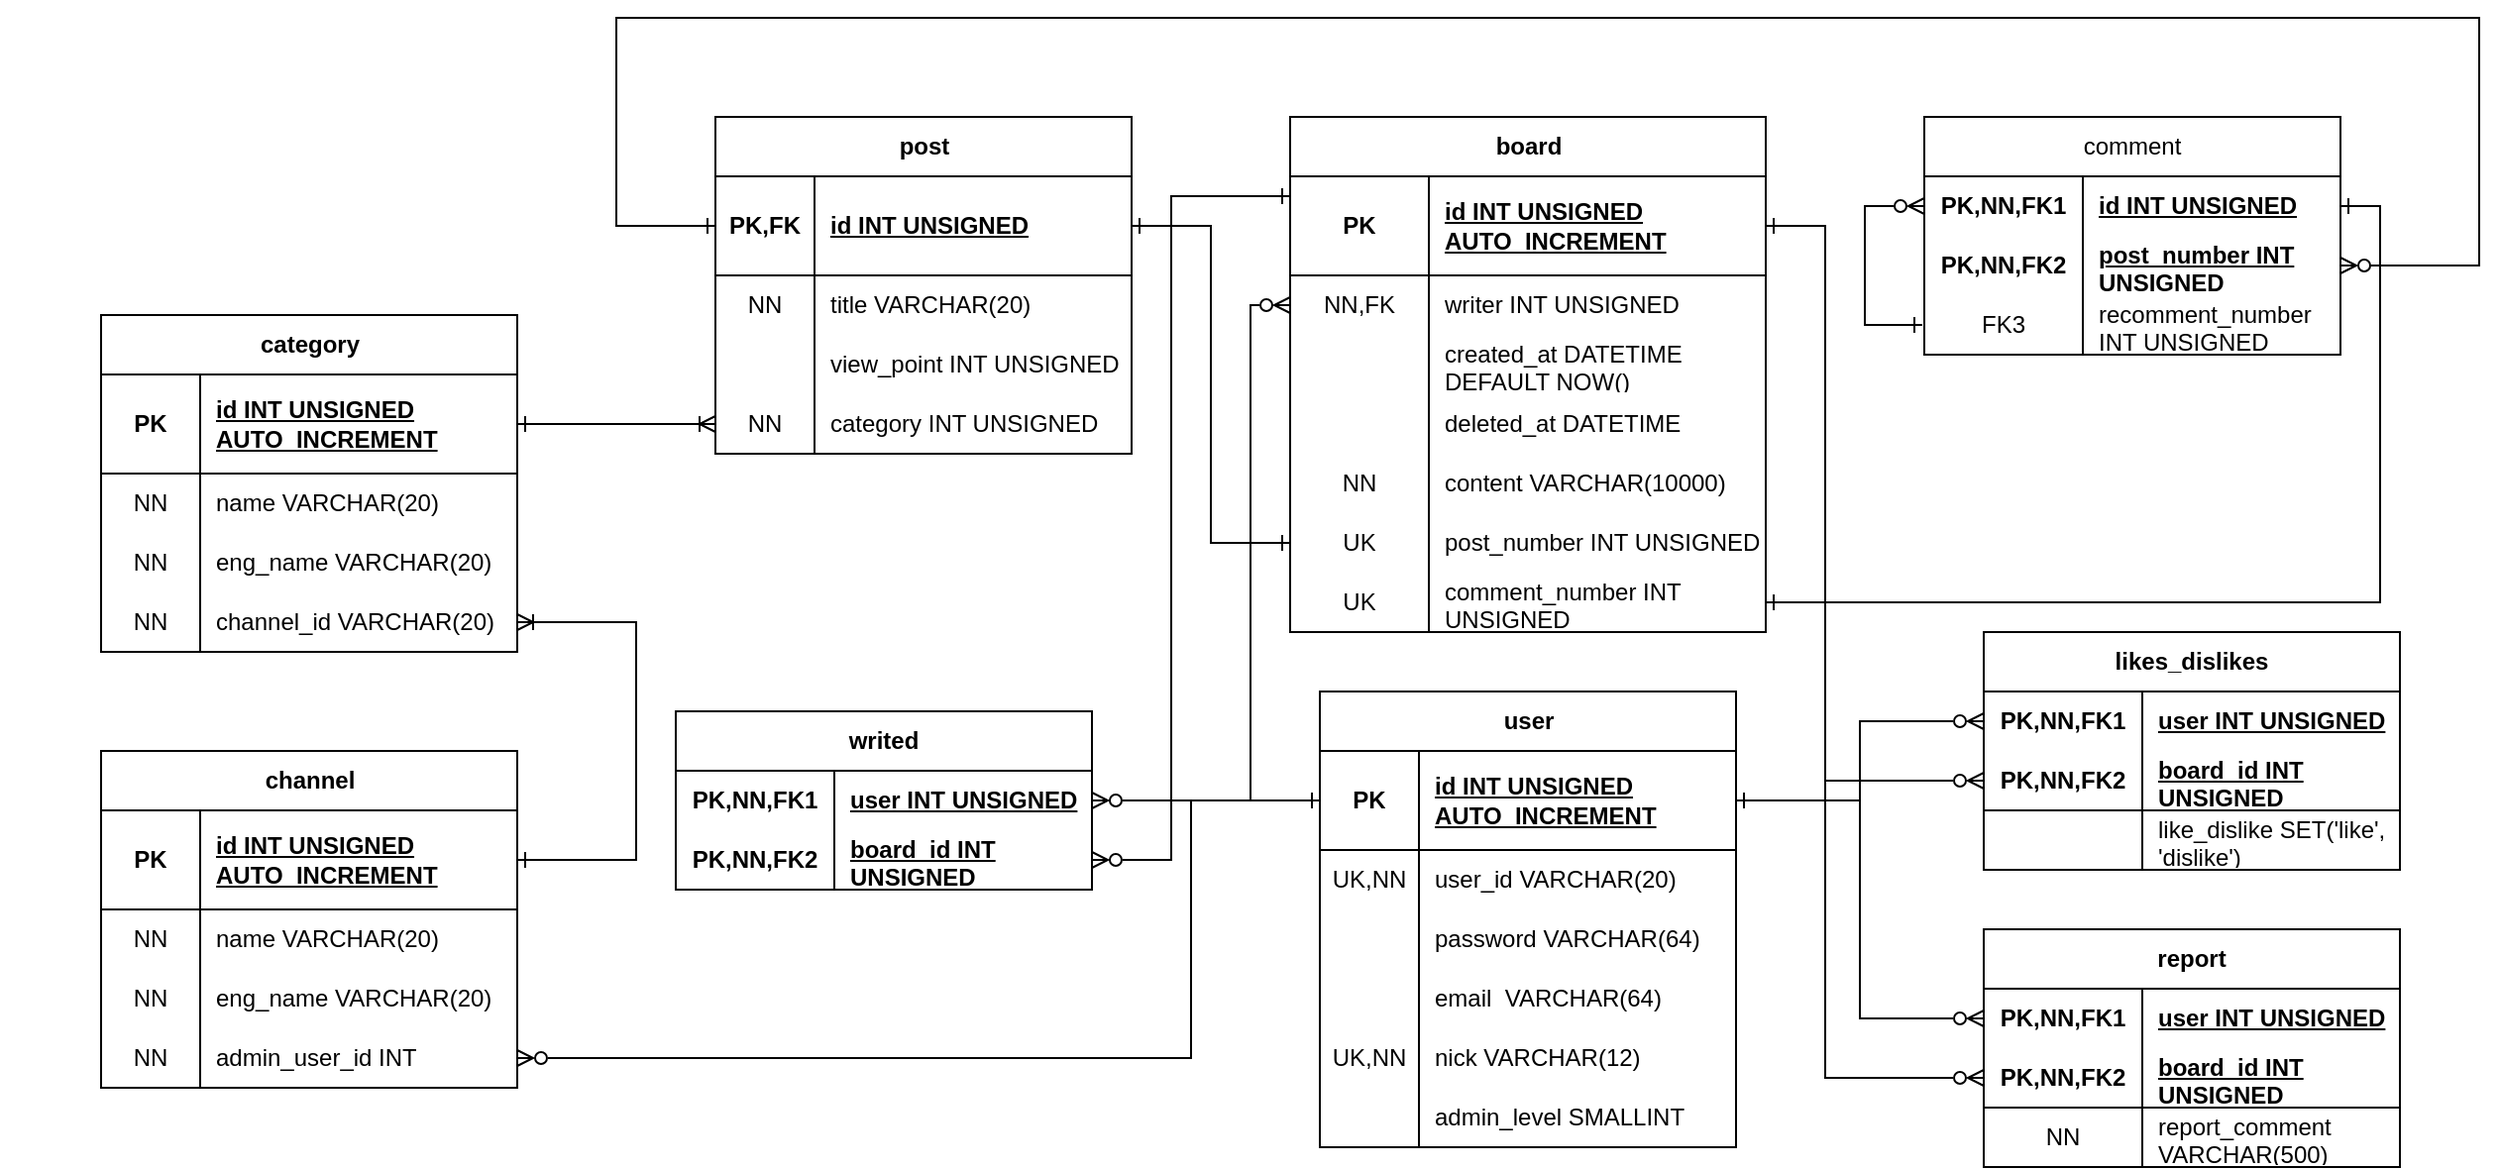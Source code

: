 <mxfile version="24.4.3" type="device">
  <diagram name="페이지-1" id="fCGHmtYa-1simtFScAiA">
    <mxGraphModel dx="984" dy="1829" grid="1" gridSize="10" guides="1" tooltips="1" connect="1" arrows="1" fold="1" page="1" pageScale="1" pageWidth="2000" pageHeight="1169" math="0" shadow="0">
      <root>
        <mxCell id="0" />
        <mxCell id="1" parent="0" />
        <mxCell id="3ENDr9oRls5q0-RMqNx--8" value="user" style="shape=table;startSize=30;container=1;collapsible=1;childLayout=tableLayout;fixedRows=1;rowLines=0;fontStyle=1;align=center;resizeLast=1;html=1;" parent="1" vertex="1">
          <mxGeometry x="675" y="300" width="210" height="230" as="geometry">
            <mxRectangle x="10" y="10" width="60" height="30" as="alternateBounds" />
          </mxGeometry>
        </mxCell>
        <mxCell id="3ENDr9oRls5q0-RMqNx--9" value="" style="shape=tableRow;horizontal=0;startSize=0;swimlaneHead=0;swimlaneBody=0;fillColor=none;collapsible=0;dropTarget=0;points=[[0,0.5],[1,0.5]];portConstraint=eastwest;top=0;left=0;right=0;bottom=1;" parent="3ENDr9oRls5q0-RMqNx--8" vertex="1">
          <mxGeometry y="30" width="210" height="50" as="geometry" />
        </mxCell>
        <mxCell id="3ENDr9oRls5q0-RMqNx--10" value="PK" style="shape=partialRectangle;connectable=0;fillColor=none;top=0;left=0;bottom=0;right=0;fontStyle=1;overflow=hidden;whiteSpace=wrap;html=1;" parent="3ENDr9oRls5q0-RMqNx--9" vertex="1">
          <mxGeometry width="50" height="50" as="geometry">
            <mxRectangle width="50" height="50" as="alternateBounds" />
          </mxGeometry>
        </mxCell>
        <mxCell id="3ENDr9oRls5q0-RMqNx--11" value="id INT UNSIGNED AUTO_INCREMENT" style="shape=partialRectangle;connectable=0;fillColor=none;top=0;left=0;bottom=0;right=0;align=left;spacingLeft=6;fontStyle=5;overflow=hidden;whiteSpace=wrap;html=1;" parent="3ENDr9oRls5q0-RMqNx--9" vertex="1">
          <mxGeometry x="50" width="160" height="50" as="geometry">
            <mxRectangle width="160" height="50" as="alternateBounds" />
          </mxGeometry>
        </mxCell>
        <mxCell id="3ENDr9oRls5q0-RMqNx--12" value="" style="shape=tableRow;horizontal=0;startSize=0;swimlaneHead=0;swimlaneBody=0;fillColor=none;collapsible=0;dropTarget=0;points=[[0,0.5],[1,0.5]];portConstraint=eastwest;top=0;left=0;right=0;bottom=0;" parent="3ENDr9oRls5q0-RMqNx--8" vertex="1">
          <mxGeometry y="80" width="210" height="30" as="geometry" />
        </mxCell>
        <mxCell id="3ENDr9oRls5q0-RMqNx--13" value="UK,NN" style="shape=partialRectangle;connectable=0;fillColor=none;top=0;left=0;bottom=0;right=0;editable=1;overflow=hidden;whiteSpace=wrap;html=1;" parent="3ENDr9oRls5q0-RMqNx--12" vertex="1">
          <mxGeometry width="50" height="30" as="geometry">
            <mxRectangle width="50" height="30" as="alternateBounds" />
          </mxGeometry>
        </mxCell>
        <mxCell id="3ENDr9oRls5q0-RMqNx--14" value="user_id VARCHAR(20)" style="shape=partialRectangle;connectable=0;fillColor=none;top=0;left=0;bottom=0;right=0;align=left;spacingLeft=6;overflow=hidden;whiteSpace=wrap;html=1;" parent="3ENDr9oRls5q0-RMqNx--12" vertex="1">
          <mxGeometry x="50" width="160" height="30" as="geometry">
            <mxRectangle width="160" height="30" as="alternateBounds" />
          </mxGeometry>
        </mxCell>
        <mxCell id="3ENDr9oRls5q0-RMqNx--15" value="" style="shape=tableRow;horizontal=0;startSize=0;swimlaneHead=0;swimlaneBody=0;fillColor=none;collapsible=0;dropTarget=0;points=[[0,0.5],[1,0.5]];portConstraint=eastwest;top=0;left=0;right=0;bottom=0;" parent="3ENDr9oRls5q0-RMqNx--8" vertex="1">
          <mxGeometry y="110" width="210" height="30" as="geometry" />
        </mxCell>
        <mxCell id="3ENDr9oRls5q0-RMqNx--16" value="" style="shape=partialRectangle;connectable=0;fillColor=none;top=0;left=0;bottom=0;right=0;editable=1;overflow=hidden;whiteSpace=wrap;html=1;" parent="3ENDr9oRls5q0-RMqNx--15" vertex="1">
          <mxGeometry width="50" height="30" as="geometry">
            <mxRectangle width="50" height="30" as="alternateBounds" />
          </mxGeometry>
        </mxCell>
        <mxCell id="3ENDr9oRls5q0-RMqNx--17" value="password VARCHAR(64)" style="shape=partialRectangle;connectable=0;fillColor=none;top=0;left=0;bottom=0;right=0;align=left;spacingLeft=6;overflow=hidden;whiteSpace=wrap;html=1;" parent="3ENDr9oRls5q0-RMqNx--15" vertex="1">
          <mxGeometry x="50" width="160" height="30" as="geometry">
            <mxRectangle width="160" height="30" as="alternateBounds" />
          </mxGeometry>
        </mxCell>
        <mxCell id="3ENDr9oRls5q0-RMqNx--50" value="" style="shape=tableRow;horizontal=0;startSize=0;swimlaneHead=0;swimlaneBody=0;fillColor=none;collapsible=0;dropTarget=0;points=[[0,0.5],[1,0.5]];portConstraint=eastwest;top=0;left=0;right=0;bottom=0;" parent="3ENDr9oRls5q0-RMqNx--8" vertex="1">
          <mxGeometry y="140" width="210" height="30" as="geometry" />
        </mxCell>
        <mxCell id="3ENDr9oRls5q0-RMqNx--51" value="" style="shape=partialRectangle;connectable=0;fillColor=none;top=0;left=0;bottom=0;right=0;editable=1;overflow=hidden;whiteSpace=wrap;html=1;" parent="3ENDr9oRls5q0-RMqNx--50" vertex="1">
          <mxGeometry width="50" height="30" as="geometry">
            <mxRectangle width="50" height="30" as="alternateBounds" />
          </mxGeometry>
        </mxCell>
        <mxCell id="3ENDr9oRls5q0-RMqNx--52" value="email&amp;nbsp;&amp;nbsp;VARCHAR(64)" style="shape=partialRectangle;connectable=0;fillColor=none;top=0;left=0;bottom=0;right=0;align=left;spacingLeft=6;overflow=hidden;whiteSpace=wrap;html=1;" parent="3ENDr9oRls5q0-RMqNx--50" vertex="1">
          <mxGeometry x="50" width="160" height="30" as="geometry">
            <mxRectangle width="160" height="30" as="alternateBounds" />
          </mxGeometry>
        </mxCell>
        <mxCell id="3ENDr9oRls5q0-RMqNx--53" value="" style="shape=tableRow;horizontal=0;startSize=0;swimlaneHead=0;swimlaneBody=0;fillColor=none;collapsible=0;dropTarget=0;points=[[0,0.5],[1,0.5]];portConstraint=eastwest;top=0;left=0;right=0;bottom=0;" parent="3ENDr9oRls5q0-RMqNx--8" vertex="1">
          <mxGeometry y="170" width="210" height="30" as="geometry" />
        </mxCell>
        <mxCell id="3ENDr9oRls5q0-RMqNx--54" value="UK,NN" style="shape=partialRectangle;connectable=0;fillColor=none;top=0;left=0;bottom=0;right=0;editable=1;overflow=hidden;whiteSpace=wrap;html=1;" parent="3ENDr9oRls5q0-RMqNx--53" vertex="1">
          <mxGeometry width="50" height="30" as="geometry">
            <mxRectangle width="50" height="30" as="alternateBounds" />
          </mxGeometry>
        </mxCell>
        <mxCell id="3ENDr9oRls5q0-RMqNx--55" value="nick VARCHAR(12)" style="shape=partialRectangle;connectable=0;fillColor=none;top=0;left=0;bottom=0;right=0;align=left;spacingLeft=6;overflow=hidden;whiteSpace=wrap;html=1;" parent="3ENDr9oRls5q0-RMqNx--53" vertex="1">
          <mxGeometry x="50" width="160" height="30" as="geometry">
            <mxRectangle width="160" height="30" as="alternateBounds" />
          </mxGeometry>
        </mxCell>
        <mxCell id="m37NCXYp4bArB5x8dN3a-18" value="" style="shape=tableRow;horizontal=0;startSize=0;swimlaneHead=0;swimlaneBody=0;fillColor=none;collapsible=0;dropTarget=0;points=[[0,0.5],[1,0.5]];portConstraint=eastwest;top=0;left=0;right=0;bottom=0;" vertex="1" parent="3ENDr9oRls5q0-RMqNx--8">
          <mxGeometry y="200" width="210" height="30" as="geometry" />
        </mxCell>
        <mxCell id="m37NCXYp4bArB5x8dN3a-19" value="" style="shape=partialRectangle;connectable=0;fillColor=none;top=0;left=0;bottom=0;right=0;editable=1;overflow=hidden;whiteSpace=wrap;html=1;" vertex="1" parent="m37NCXYp4bArB5x8dN3a-18">
          <mxGeometry width="50" height="30" as="geometry">
            <mxRectangle width="50" height="30" as="alternateBounds" />
          </mxGeometry>
        </mxCell>
        <mxCell id="m37NCXYp4bArB5x8dN3a-20" value="admin_level SMALLINT" style="shape=partialRectangle;connectable=0;fillColor=none;top=0;left=0;bottom=0;right=0;align=left;spacingLeft=6;overflow=hidden;whiteSpace=wrap;html=1;" vertex="1" parent="m37NCXYp4bArB5x8dN3a-18">
          <mxGeometry x="50" width="160" height="30" as="geometry">
            <mxRectangle width="160" height="30" as="alternateBounds" />
          </mxGeometry>
        </mxCell>
        <mxCell id="3ENDr9oRls5q0-RMqNx--21" value="likes_dislikes" style="shape=table;startSize=30;container=1;collapsible=1;childLayout=tableLayout;fixedRows=1;rowLines=0;fontStyle=1;align=center;resizeLast=1;html=1;whiteSpace=wrap;" parent="1" vertex="1">
          <mxGeometry x="1010" y="270" width="210" height="120" as="geometry" />
        </mxCell>
        <mxCell id="3ENDr9oRls5q0-RMqNx--22" value="" style="shape=tableRow;horizontal=0;startSize=0;swimlaneHead=0;swimlaneBody=0;fillColor=none;collapsible=0;dropTarget=0;points=[[0,0.5],[1,0.5]];portConstraint=eastwest;top=0;left=0;right=0;bottom=0;html=1;" parent="3ENDr9oRls5q0-RMqNx--21" vertex="1">
          <mxGeometry y="30" width="210" height="30" as="geometry" />
        </mxCell>
        <mxCell id="3ENDr9oRls5q0-RMqNx--23" value="PK,NN,FK1" style="shape=partialRectangle;connectable=0;fillColor=none;top=0;left=0;bottom=0;right=0;fontStyle=1;overflow=hidden;html=1;whiteSpace=wrap;" parent="3ENDr9oRls5q0-RMqNx--22" vertex="1">
          <mxGeometry width="80" height="30" as="geometry">
            <mxRectangle width="80" height="30" as="alternateBounds" />
          </mxGeometry>
        </mxCell>
        <mxCell id="3ENDr9oRls5q0-RMqNx--24" value="user INT UNSIGNED" style="shape=partialRectangle;connectable=0;fillColor=none;top=0;left=0;bottom=0;right=0;align=left;spacingLeft=6;fontStyle=5;overflow=hidden;html=1;whiteSpace=wrap;" parent="3ENDr9oRls5q0-RMqNx--22" vertex="1">
          <mxGeometry x="80" width="130" height="30" as="geometry">
            <mxRectangle width="130" height="30" as="alternateBounds" />
          </mxGeometry>
        </mxCell>
        <mxCell id="3ENDr9oRls5q0-RMqNx--25" value="" style="shape=tableRow;horizontal=0;startSize=0;swimlaneHead=0;swimlaneBody=0;fillColor=none;collapsible=0;dropTarget=0;points=[[0,0.5],[1,0.5]];portConstraint=eastwest;top=0;left=0;right=0;bottom=1;html=1;" parent="3ENDr9oRls5q0-RMqNx--21" vertex="1">
          <mxGeometry y="60" width="210" height="30" as="geometry" />
        </mxCell>
        <mxCell id="3ENDr9oRls5q0-RMqNx--26" value="PK,NN,FK2" style="shape=partialRectangle;connectable=0;fillColor=none;top=0;left=0;bottom=0;right=0;fontStyle=1;overflow=hidden;html=1;whiteSpace=wrap;" parent="3ENDr9oRls5q0-RMqNx--25" vertex="1">
          <mxGeometry width="80" height="30" as="geometry">
            <mxRectangle width="80" height="30" as="alternateBounds" />
          </mxGeometry>
        </mxCell>
        <mxCell id="3ENDr9oRls5q0-RMqNx--27" value="board_id INT UNSIGNED" style="shape=partialRectangle;connectable=0;fillColor=none;top=0;left=0;bottom=0;right=0;align=left;spacingLeft=6;fontStyle=5;overflow=hidden;html=1;whiteSpace=wrap;" parent="3ENDr9oRls5q0-RMqNx--25" vertex="1">
          <mxGeometry x="80" width="130" height="30" as="geometry">
            <mxRectangle width="130" height="30" as="alternateBounds" />
          </mxGeometry>
        </mxCell>
        <mxCell id="3ENDr9oRls5q0-RMqNx--213" value="" style="shape=tableRow;horizontal=0;startSize=0;swimlaneHead=0;swimlaneBody=0;fillColor=none;collapsible=0;dropTarget=0;points=[[0,0.5],[1,0.5]];portConstraint=eastwest;top=0;left=0;right=0;bottom=1;html=1;" parent="3ENDr9oRls5q0-RMqNx--21" vertex="1">
          <mxGeometry y="90" width="210" height="30" as="geometry" />
        </mxCell>
        <mxCell id="3ENDr9oRls5q0-RMqNx--214" value="" style="shape=partialRectangle;connectable=0;fillColor=none;top=0;left=0;bottom=0;right=0;fontStyle=1;overflow=hidden;html=1;whiteSpace=wrap;" parent="3ENDr9oRls5q0-RMqNx--213" vertex="1">
          <mxGeometry width="80" height="30" as="geometry">
            <mxRectangle width="80" height="30" as="alternateBounds" />
          </mxGeometry>
        </mxCell>
        <mxCell id="3ENDr9oRls5q0-RMqNx--215" value="&lt;span style=&quot;font-weight: 400;&quot;&gt;like_dislike SET(&#39;like&#39;, &#39;dislike&#39;)&lt;/span&gt;" style="shape=partialRectangle;connectable=0;fillColor=none;top=0;left=0;bottom=0;right=0;align=left;spacingLeft=6;fontStyle=1;overflow=hidden;html=1;whiteSpace=wrap;" parent="3ENDr9oRls5q0-RMqNx--213" vertex="1">
          <mxGeometry x="80" width="130" height="30" as="geometry">
            <mxRectangle width="130" height="30" as="alternateBounds" />
          </mxGeometry>
        </mxCell>
        <mxCell id="3ENDr9oRls5q0-RMqNx--199" style="edgeStyle=orthogonalEdgeStyle;rounded=0;orthogonalLoop=1;jettySize=auto;html=1;exitX=0;exitY=0.5;exitDx=0;exitDy=0;entryX=0;entryY=0.5;entryDx=0;entryDy=0;startArrow=ERone;startFill=0;endArrow=ERzeroToMany;endFill=0;" parent="1" source="3ENDr9oRls5q0-RMqNx--137" target="3ENDr9oRls5q0-RMqNx--134" edge="1">
          <mxGeometry relative="1" as="geometry">
            <Array as="points">
              <mxPoint x="950" y="115" />
              <mxPoint x="950" y="55" />
            </Array>
          </mxGeometry>
        </mxCell>
        <mxCell id="3ENDr9oRls5q0-RMqNx--41" value="" style="shape=tableRow;horizontal=0;startSize=0;swimlaneHead=0;swimlaneBody=0;fillColor=none;collapsible=0;dropTarget=0;points=[[0,0.5],[1,0.5]];portConstraint=eastwest;top=0;left=0;right=0;bottom=0;" parent="1" vertex="1">
          <mxGeometry x="10" y="160" width="180" height="30" as="geometry" />
        </mxCell>
        <mxCell id="3ENDr9oRls5q0-RMqNx--59" value="board" style="shape=table;startSize=30;container=1;collapsible=1;childLayout=tableLayout;fixedRows=1;rowLines=0;fontStyle=1;align=center;resizeLast=1;html=1;" parent="1" vertex="1">
          <mxGeometry x="660" y="10" width="240" height="260" as="geometry">
            <mxRectangle x="10" y="10" width="60" height="30" as="alternateBounds" />
          </mxGeometry>
        </mxCell>
        <mxCell id="3ENDr9oRls5q0-RMqNx--60" value="" style="shape=tableRow;horizontal=0;startSize=0;swimlaneHead=0;swimlaneBody=0;fillColor=none;collapsible=0;dropTarget=0;points=[[0,0.5],[1,0.5]];portConstraint=eastwest;top=0;left=0;right=0;bottom=1;" parent="3ENDr9oRls5q0-RMqNx--59" vertex="1">
          <mxGeometry y="30" width="240" height="50" as="geometry" />
        </mxCell>
        <mxCell id="3ENDr9oRls5q0-RMqNx--61" value="PK" style="shape=partialRectangle;connectable=0;fillColor=none;top=0;left=0;bottom=0;right=0;fontStyle=1;overflow=hidden;whiteSpace=wrap;html=1;" parent="3ENDr9oRls5q0-RMqNx--60" vertex="1">
          <mxGeometry width="70" height="50" as="geometry">
            <mxRectangle width="70" height="50" as="alternateBounds" />
          </mxGeometry>
        </mxCell>
        <mxCell id="3ENDr9oRls5q0-RMqNx--62" value="id INT UNSIGNED AUTO_INCREMENT" style="shape=partialRectangle;connectable=0;fillColor=none;top=0;left=0;bottom=0;right=0;align=left;spacingLeft=6;fontStyle=5;overflow=hidden;whiteSpace=wrap;html=1;" parent="3ENDr9oRls5q0-RMqNx--60" vertex="1">
          <mxGeometry x="70" width="170" height="50" as="geometry">
            <mxRectangle width="170" height="50" as="alternateBounds" />
          </mxGeometry>
        </mxCell>
        <mxCell id="3ENDr9oRls5q0-RMqNx--63" value="" style="shape=tableRow;horizontal=0;startSize=0;swimlaneHead=0;swimlaneBody=0;fillColor=none;collapsible=0;dropTarget=0;points=[[0,0.5],[1,0.5]];portConstraint=eastwest;top=0;left=0;right=0;bottom=0;" parent="3ENDr9oRls5q0-RMqNx--59" vertex="1">
          <mxGeometry y="80" width="240" height="30" as="geometry" />
        </mxCell>
        <mxCell id="3ENDr9oRls5q0-RMqNx--64" value="NN,FK" style="shape=partialRectangle;connectable=0;fillColor=none;top=0;left=0;bottom=0;right=0;editable=1;overflow=hidden;whiteSpace=wrap;html=1;" parent="3ENDr9oRls5q0-RMqNx--63" vertex="1">
          <mxGeometry width="70" height="30" as="geometry">
            <mxRectangle width="70" height="30" as="alternateBounds" />
          </mxGeometry>
        </mxCell>
        <mxCell id="3ENDr9oRls5q0-RMqNx--65" value="writer INT UNSIGNED" style="shape=partialRectangle;connectable=0;fillColor=none;top=0;left=0;bottom=0;right=0;align=left;spacingLeft=6;overflow=hidden;whiteSpace=wrap;html=1;" parent="3ENDr9oRls5q0-RMqNx--63" vertex="1">
          <mxGeometry x="70" width="170" height="30" as="geometry">
            <mxRectangle width="170" height="30" as="alternateBounds" />
          </mxGeometry>
        </mxCell>
        <mxCell id="3ENDr9oRls5q0-RMqNx--66" value="" style="shape=tableRow;horizontal=0;startSize=0;swimlaneHead=0;swimlaneBody=0;fillColor=none;collapsible=0;dropTarget=0;points=[[0,0.5],[1,0.5]];portConstraint=eastwest;top=0;left=0;right=0;bottom=0;" parent="3ENDr9oRls5q0-RMqNx--59" vertex="1">
          <mxGeometry y="110" width="240" height="30" as="geometry" />
        </mxCell>
        <mxCell id="3ENDr9oRls5q0-RMqNx--67" value="" style="shape=partialRectangle;connectable=0;fillColor=none;top=0;left=0;bottom=0;right=0;editable=1;overflow=hidden;whiteSpace=wrap;html=1;" parent="3ENDr9oRls5q0-RMqNx--66" vertex="1">
          <mxGeometry width="70" height="30" as="geometry">
            <mxRectangle width="70" height="30" as="alternateBounds" />
          </mxGeometry>
        </mxCell>
        <mxCell id="3ENDr9oRls5q0-RMqNx--68" value="created_at DATETIME DEFAULT NOW()" style="shape=partialRectangle;connectable=0;fillColor=none;top=0;left=0;bottom=0;right=0;align=left;spacingLeft=6;overflow=hidden;whiteSpace=wrap;html=1;" parent="3ENDr9oRls5q0-RMqNx--66" vertex="1">
          <mxGeometry x="70" width="170" height="30" as="geometry">
            <mxRectangle width="170" height="30" as="alternateBounds" />
          </mxGeometry>
        </mxCell>
        <mxCell id="m37NCXYp4bArB5x8dN3a-24" value="" style="shape=tableRow;horizontal=0;startSize=0;swimlaneHead=0;swimlaneBody=0;fillColor=none;collapsible=0;dropTarget=0;points=[[0,0.5],[1,0.5]];portConstraint=eastwest;top=0;left=0;right=0;bottom=0;" vertex="1" parent="3ENDr9oRls5q0-RMqNx--59">
          <mxGeometry y="140" width="240" height="30" as="geometry" />
        </mxCell>
        <mxCell id="m37NCXYp4bArB5x8dN3a-25" value="" style="shape=partialRectangle;connectable=0;fillColor=none;top=0;left=0;bottom=0;right=0;editable=1;overflow=hidden;whiteSpace=wrap;html=1;" vertex="1" parent="m37NCXYp4bArB5x8dN3a-24">
          <mxGeometry width="70" height="30" as="geometry">
            <mxRectangle width="70" height="30" as="alternateBounds" />
          </mxGeometry>
        </mxCell>
        <mxCell id="m37NCXYp4bArB5x8dN3a-26" value="deleted_at DATETIME" style="shape=partialRectangle;connectable=0;fillColor=none;top=0;left=0;bottom=0;right=0;align=left;spacingLeft=6;overflow=hidden;whiteSpace=wrap;html=1;" vertex="1" parent="m37NCXYp4bArB5x8dN3a-24">
          <mxGeometry x="70" width="170" height="30" as="geometry">
            <mxRectangle width="170" height="30" as="alternateBounds" />
          </mxGeometry>
        </mxCell>
        <mxCell id="3ENDr9oRls5q0-RMqNx--69" value="" style="shape=tableRow;horizontal=0;startSize=0;swimlaneHead=0;swimlaneBody=0;fillColor=none;collapsible=0;dropTarget=0;points=[[0,0.5],[1,0.5]];portConstraint=eastwest;top=0;left=0;right=0;bottom=0;" parent="3ENDr9oRls5q0-RMqNx--59" vertex="1">
          <mxGeometry y="170" width="240" height="30" as="geometry" />
        </mxCell>
        <mxCell id="3ENDr9oRls5q0-RMqNx--70" value="NN" style="shape=partialRectangle;connectable=0;fillColor=none;top=0;left=0;bottom=0;right=0;editable=1;overflow=hidden;whiteSpace=wrap;html=1;" parent="3ENDr9oRls5q0-RMqNx--69" vertex="1">
          <mxGeometry width="70" height="30" as="geometry">
            <mxRectangle width="70" height="30" as="alternateBounds" />
          </mxGeometry>
        </mxCell>
        <mxCell id="3ENDr9oRls5q0-RMqNx--71" value="content VARCHAR(10000)" style="shape=partialRectangle;connectable=0;fillColor=none;top=0;left=0;bottom=0;right=0;align=left;spacingLeft=6;overflow=hidden;whiteSpace=wrap;html=1;" parent="3ENDr9oRls5q0-RMqNx--69" vertex="1">
          <mxGeometry x="70" width="170" height="30" as="geometry">
            <mxRectangle width="170" height="30" as="alternateBounds" />
          </mxGeometry>
        </mxCell>
        <mxCell id="3ENDr9oRls5q0-RMqNx--72" value="" style="shape=tableRow;horizontal=0;startSize=0;swimlaneHead=0;swimlaneBody=0;fillColor=none;collapsible=0;dropTarget=0;points=[[0,0.5],[1,0.5]];portConstraint=eastwest;top=0;left=0;right=0;bottom=0;" parent="3ENDr9oRls5q0-RMqNx--59" vertex="1">
          <mxGeometry y="200" width="240" height="30" as="geometry" />
        </mxCell>
        <mxCell id="3ENDr9oRls5q0-RMqNx--73" value="UK" style="shape=partialRectangle;connectable=0;fillColor=none;top=0;left=0;bottom=0;right=0;editable=1;overflow=hidden;whiteSpace=wrap;html=1;" parent="3ENDr9oRls5q0-RMqNx--72" vertex="1">
          <mxGeometry width="70" height="30" as="geometry">
            <mxRectangle width="70" height="30" as="alternateBounds" />
          </mxGeometry>
        </mxCell>
        <mxCell id="3ENDr9oRls5q0-RMqNx--74" value="post_number INT UNSIGNED" style="shape=partialRectangle;connectable=0;fillColor=none;top=0;left=0;bottom=0;right=0;align=left;spacingLeft=6;overflow=hidden;whiteSpace=wrap;html=1;" parent="3ENDr9oRls5q0-RMqNx--72" vertex="1">
          <mxGeometry x="70" width="170" height="30" as="geometry">
            <mxRectangle width="170" height="30" as="alternateBounds" />
          </mxGeometry>
        </mxCell>
        <mxCell id="3ENDr9oRls5q0-RMqNx--95" value="" style="shape=tableRow;horizontal=0;startSize=0;swimlaneHead=0;swimlaneBody=0;fillColor=none;collapsible=0;dropTarget=0;points=[[0,0.5],[1,0.5]];portConstraint=eastwest;top=0;left=0;right=0;bottom=0;" parent="3ENDr9oRls5q0-RMqNx--59" vertex="1">
          <mxGeometry y="230" width="240" height="30" as="geometry" />
        </mxCell>
        <mxCell id="3ENDr9oRls5q0-RMqNx--96" value="UK" style="shape=partialRectangle;connectable=0;fillColor=none;top=0;left=0;bottom=0;right=0;editable=1;overflow=hidden;whiteSpace=wrap;html=1;" parent="3ENDr9oRls5q0-RMqNx--95" vertex="1">
          <mxGeometry width="70" height="30" as="geometry">
            <mxRectangle width="70" height="30" as="alternateBounds" />
          </mxGeometry>
        </mxCell>
        <mxCell id="3ENDr9oRls5q0-RMqNx--97" value="comment_number INT UNSIGNED" style="shape=partialRectangle;connectable=0;fillColor=none;top=0;left=0;bottom=0;right=0;align=left;spacingLeft=6;overflow=hidden;whiteSpace=wrap;html=1;" parent="3ENDr9oRls5q0-RMqNx--95" vertex="1">
          <mxGeometry x="70" width="170" height="30" as="geometry">
            <mxRectangle width="170" height="30" as="alternateBounds" />
          </mxGeometry>
        </mxCell>
        <mxCell id="3ENDr9oRls5q0-RMqNx--116" value="post" style="shape=table;startSize=30;container=1;collapsible=1;childLayout=tableLayout;fixedRows=1;rowLines=0;fontStyle=1;align=center;resizeLast=1;html=1;" parent="1" vertex="1">
          <mxGeometry x="370" y="10" width="210" height="170" as="geometry">
            <mxRectangle x="10" y="10" width="60" height="30" as="alternateBounds" />
          </mxGeometry>
        </mxCell>
        <mxCell id="3ENDr9oRls5q0-RMqNx--117" value="" style="shape=tableRow;horizontal=0;startSize=0;swimlaneHead=0;swimlaneBody=0;fillColor=none;collapsible=0;dropTarget=0;points=[[0,0.5],[1,0.5]];portConstraint=eastwest;top=0;left=0;right=0;bottom=1;" parent="3ENDr9oRls5q0-RMqNx--116" vertex="1">
          <mxGeometry y="30" width="210" height="50" as="geometry" />
        </mxCell>
        <mxCell id="3ENDr9oRls5q0-RMqNx--118" value="PK,FK" style="shape=partialRectangle;connectable=0;fillColor=none;top=0;left=0;bottom=0;right=0;fontStyle=1;overflow=hidden;whiteSpace=wrap;html=1;" parent="3ENDr9oRls5q0-RMqNx--117" vertex="1">
          <mxGeometry width="50" height="50" as="geometry">
            <mxRectangle width="50" height="50" as="alternateBounds" />
          </mxGeometry>
        </mxCell>
        <mxCell id="3ENDr9oRls5q0-RMqNx--119" value="id INT UNSIGNED" style="shape=partialRectangle;connectable=0;fillColor=none;top=0;left=0;bottom=0;right=0;align=left;spacingLeft=6;fontStyle=5;overflow=hidden;whiteSpace=wrap;html=1;" parent="3ENDr9oRls5q0-RMqNx--117" vertex="1">
          <mxGeometry x="50" width="160" height="50" as="geometry">
            <mxRectangle width="160" height="50" as="alternateBounds" />
          </mxGeometry>
        </mxCell>
        <mxCell id="3ENDr9oRls5q0-RMqNx--120" value="" style="shape=tableRow;horizontal=0;startSize=0;swimlaneHead=0;swimlaneBody=0;fillColor=none;collapsible=0;dropTarget=0;points=[[0,0.5],[1,0.5]];portConstraint=eastwest;top=0;left=0;right=0;bottom=0;" parent="3ENDr9oRls5q0-RMqNx--116" vertex="1">
          <mxGeometry y="80" width="210" height="30" as="geometry" />
        </mxCell>
        <mxCell id="3ENDr9oRls5q0-RMqNx--121" value="NN" style="shape=partialRectangle;connectable=0;fillColor=none;top=0;left=0;bottom=0;right=0;editable=1;overflow=hidden;whiteSpace=wrap;html=1;" parent="3ENDr9oRls5q0-RMqNx--120" vertex="1">
          <mxGeometry width="50" height="30" as="geometry">
            <mxRectangle width="50" height="30" as="alternateBounds" />
          </mxGeometry>
        </mxCell>
        <mxCell id="3ENDr9oRls5q0-RMqNx--122" value="title VARCHAR(20)" style="shape=partialRectangle;connectable=0;fillColor=none;top=0;left=0;bottom=0;right=0;align=left;spacingLeft=6;overflow=hidden;whiteSpace=wrap;html=1;" parent="3ENDr9oRls5q0-RMqNx--120" vertex="1">
          <mxGeometry x="50" width="160" height="30" as="geometry">
            <mxRectangle width="160" height="30" as="alternateBounds" />
          </mxGeometry>
        </mxCell>
        <mxCell id="3ENDr9oRls5q0-RMqNx--123" value="" style="shape=tableRow;horizontal=0;startSize=0;swimlaneHead=0;swimlaneBody=0;fillColor=none;collapsible=0;dropTarget=0;points=[[0,0.5],[1,0.5]];portConstraint=eastwest;top=0;left=0;right=0;bottom=0;" parent="3ENDr9oRls5q0-RMqNx--116" vertex="1">
          <mxGeometry y="110" width="210" height="30" as="geometry" />
        </mxCell>
        <mxCell id="3ENDr9oRls5q0-RMqNx--124" value="" style="shape=partialRectangle;connectable=0;fillColor=none;top=0;left=0;bottom=0;right=0;editable=1;overflow=hidden;whiteSpace=wrap;html=1;" parent="3ENDr9oRls5q0-RMqNx--123" vertex="1">
          <mxGeometry width="50" height="30" as="geometry">
            <mxRectangle width="50" height="30" as="alternateBounds" />
          </mxGeometry>
        </mxCell>
        <mxCell id="3ENDr9oRls5q0-RMqNx--125" value="view_point INT UNSIGNED" style="shape=partialRectangle;connectable=0;fillColor=none;top=0;left=0;bottom=0;right=0;align=left;spacingLeft=6;overflow=hidden;whiteSpace=wrap;html=1;" parent="3ENDr9oRls5q0-RMqNx--123" vertex="1">
          <mxGeometry x="50" width="160" height="30" as="geometry">
            <mxRectangle width="160" height="30" as="alternateBounds" />
          </mxGeometry>
        </mxCell>
        <mxCell id="3ENDr9oRls5q0-RMqNx--126" value="" style="shape=tableRow;horizontal=0;startSize=0;swimlaneHead=0;swimlaneBody=0;fillColor=none;collapsible=0;dropTarget=0;points=[[0,0.5],[1,0.5]];portConstraint=eastwest;top=0;left=0;right=0;bottom=0;" parent="3ENDr9oRls5q0-RMqNx--116" vertex="1">
          <mxGeometry y="140" width="210" height="30" as="geometry" />
        </mxCell>
        <mxCell id="3ENDr9oRls5q0-RMqNx--127" value="NN" style="shape=partialRectangle;connectable=0;fillColor=none;top=0;left=0;bottom=0;right=0;editable=1;overflow=hidden;whiteSpace=wrap;html=1;" parent="3ENDr9oRls5q0-RMqNx--126" vertex="1">
          <mxGeometry width="50" height="30" as="geometry">
            <mxRectangle width="50" height="30" as="alternateBounds" />
          </mxGeometry>
        </mxCell>
        <mxCell id="3ENDr9oRls5q0-RMqNx--128" value="category INT UNSIGNED" style="shape=partialRectangle;connectable=0;fillColor=none;top=0;left=0;bottom=0;right=0;align=left;spacingLeft=6;overflow=hidden;whiteSpace=wrap;html=1;" parent="3ENDr9oRls5q0-RMqNx--126" vertex="1">
          <mxGeometry x="50" width="160" height="30" as="geometry">
            <mxRectangle width="160" height="30" as="alternateBounds" />
          </mxGeometry>
        </mxCell>
        <mxCell id="3ENDr9oRls5q0-RMqNx--133" value="comment" style="shape=table;startSize=30;container=1;collapsible=1;childLayout=tableLayout;fixedRows=1;rowLines=0;fontStyle=0;align=center;resizeLast=1;html=1;whiteSpace=wrap;strokeColor=default;" parent="1" vertex="1">
          <mxGeometry x="980" y="10" width="210" height="120" as="geometry" />
        </mxCell>
        <mxCell id="3ENDr9oRls5q0-RMqNx--134" value="" style="shape=tableRow;horizontal=0;startSize=0;swimlaneHead=0;swimlaneBody=0;fillColor=none;collapsible=0;dropTarget=0;points=[[0,0.5],[1,0.5]];portConstraint=eastwest;top=0;left=0;right=0;bottom=0;html=1;" parent="3ENDr9oRls5q0-RMqNx--133" vertex="1">
          <mxGeometry y="30" width="210" height="30" as="geometry" />
        </mxCell>
        <mxCell id="3ENDr9oRls5q0-RMqNx--135" value="PK,NN,FK1" style="shape=partialRectangle;connectable=0;fillColor=none;top=0;left=0;bottom=0;right=0;fontStyle=1;overflow=hidden;html=1;whiteSpace=wrap;" parent="3ENDr9oRls5q0-RMqNx--134" vertex="1">
          <mxGeometry width="80" height="30" as="geometry">
            <mxRectangle width="80" height="30" as="alternateBounds" />
          </mxGeometry>
        </mxCell>
        <mxCell id="3ENDr9oRls5q0-RMqNx--136" value="id INT UNSIGNED" style="shape=partialRectangle;connectable=0;fillColor=none;top=0;left=0;bottom=0;right=0;align=left;spacingLeft=6;fontStyle=5;overflow=hidden;html=1;whiteSpace=wrap;" parent="3ENDr9oRls5q0-RMqNx--134" vertex="1">
          <mxGeometry x="80" width="130" height="30" as="geometry">
            <mxRectangle width="130" height="30" as="alternateBounds" />
          </mxGeometry>
        </mxCell>
        <mxCell id="3ENDr9oRls5q0-RMqNx--192" value="" style="shape=tableRow;horizontal=0;startSize=0;swimlaneHead=0;swimlaneBody=0;fillColor=none;collapsible=0;dropTarget=0;points=[[0,0.5],[1,0.5]];portConstraint=eastwest;top=0;left=0;right=0;bottom=0;html=1;" parent="3ENDr9oRls5q0-RMqNx--133" vertex="1">
          <mxGeometry y="60" width="210" height="30" as="geometry" />
        </mxCell>
        <mxCell id="3ENDr9oRls5q0-RMqNx--193" value="PK,NN,FK2" style="shape=partialRectangle;connectable=0;fillColor=none;top=0;left=0;bottom=0;right=0;fontStyle=1;overflow=hidden;html=1;whiteSpace=wrap;" parent="3ENDr9oRls5q0-RMqNx--192" vertex="1">
          <mxGeometry width="80" height="30" as="geometry">
            <mxRectangle width="80" height="30" as="alternateBounds" />
          </mxGeometry>
        </mxCell>
        <mxCell id="3ENDr9oRls5q0-RMqNx--194" value="post_number INT UNSIGNED" style="shape=partialRectangle;connectable=0;fillColor=none;top=0;left=0;bottom=0;right=0;align=left;spacingLeft=6;fontStyle=5;overflow=hidden;html=1;whiteSpace=wrap;" parent="3ENDr9oRls5q0-RMqNx--192" vertex="1">
          <mxGeometry x="80" width="130" height="30" as="geometry">
            <mxRectangle width="130" height="30" as="alternateBounds" />
          </mxGeometry>
        </mxCell>
        <mxCell id="3ENDr9oRls5q0-RMqNx--137" value="" style="shape=tableRow;horizontal=0;startSize=0;swimlaneHead=0;swimlaneBody=0;fillColor=none;collapsible=0;dropTarget=0;points=[[0,0.5],[1,0.5]];portConstraint=eastwest;top=0;left=0;right=0;bottom=1;html=1;strokeColor=default;perimeterSpacing=1;opacity=0;" parent="3ENDr9oRls5q0-RMqNx--133" vertex="1">
          <mxGeometry y="90" width="210" height="30" as="geometry" />
        </mxCell>
        <mxCell id="3ENDr9oRls5q0-RMqNx--138" value="FK3" style="shape=partialRectangle;connectable=0;fillColor=none;top=0;left=0;bottom=0;right=0;fontStyle=0;overflow=hidden;html=1;whiteSpace=wrap;strokeColor=default;" parent="3ENDr9oRls5q0-RMqNx--137" vertex="1">
          <mxGeometry width="80" height="30" as="geometry">
            <mxRectangle width="80" height="30" as="alternateBounds" />
          </mxGeometry>
        </mxCell>
        <mxCell id="3ENDr9oRls5q0-RMqNx--139" value="recomment_number INT UNSIGNED" style="shape=partialRectangle;connectable=0;fillColor=none;top=0;left=0;bottom=0;right=0;align=left;spacingLeft=6;fontStyle=0;overflow=hidden;html=1;whiteSpace=wrap;strokeColor=default;" parent="3ENDr9oRls5q0-RMqNx--137" vertex="1">
          <mxGeometry x="80" width="130" height="30" as="geometry">
            <mxRectangle width="130" height="30" as="alternateBounds" />
          </mxGeometry>
        </mxCell>
        <mxCell id="3ENDr9oRls5q0-RMqNx--142" value="report" style="shape=table;startSize=30;container=1;collapsible=1;childLayout=tableLayout;fixedRows=1;rowLines=0;fontStyle=1;align=center;resizeLast=1;html=1;whiteSpace=wrap;" parent="1" vertex="1">
          <mxGeometry x="1010" y="420" width="210" height="120" as="geometry" />
        </mxCell>
        <mxCell id="3ENDr9oRls5q0-RMqNx--143" value="" style="shape=tableRow;horizontal=0;startSize=0;swimlaneHead=0;swimlaneBody=0;fillColor=none;collapsible=0;dropTarget=0;points=[[0,0.5],[1,0.5]];portConstraint=eastwest;top=0;left=0;right=0;bottom=0;html=1;" parent="3ENDr9oRls5q0-RMqNx--142" vertex="1">
          <mxGeometry y="30" width="210" height="30" as="geometry" />
        </mxCell>
        <mxCell id="3ENDr9oRls5q0-RMqNx--144" value="PK,NN,FK1" style="shape=partialRectangle;connectable=0;fillColor=none;top=0;left=0;bottom=0;right=0;fontStyle=1;overflow=hidden;html=1;whiteSpace=wrap;" parent="3ENDr9oRls5q0-RMqNx--143" vertex="1">
          <mxGeometry width="80" height="30" as="geometry">
            <mxRectangle width="80" height="30" as="alternateBounds" />
          </mxGeometry>
        </mxCell>
        <mxCell id="3ENDr9oRls5q0-RMqNx--145" value="user INT UNSIGNED" style="shape=partialRectangle;connectable=0;fillColor=none;top=0;left=0;bottom=0;right=0;align=left;spacingLeft=6;fontStyle=5;overflow=hidden;html=1;whiteSpace=wrap;" parent="3ENDr9oRls5q0-RMqNx--143" vertex="1">
          <mxGeometry x="80" width="130" height="30" as="geometry">
            <mxRectangle width="130" height="30" as="alternateBounds" />
          </mxGeometry>
        </mxCell>
        <mxCell id="3ENDr9oRls5q0-RMqNx--146" value="" style="shape=tableRow;horizontal=0;startSize=0;swimlaneHead=0;swimlaneBody=0;fillColor=none;collapsible=0;dropTarget=0;points=[[0,0.5],[1,0.5]];portConstraint=eastwest;top=0;left=0;right=0;bottom=1;html=1;" parent="3ENDr9oRls5q0-RMqNx--142" vertex="1">
          <mxGeometry y="60" width="210" height="30" as="geometry" />
        </mxCell>
        <mxCell id="3ENDr9oRls5q0-RMqNx--147" value="PK,NN,FK2" style="shape=partialRectangle;connectable=0;fillColor=none;top=0;left=0;bottom=0;right=0;fontStyle=1;overflow=hidden;html=1;whiteSpace=wrap;" parent="3ENDr9oRls5q0-RMqNx--146" vertex="1">
          <mxGeometry width="80" height="30" as="geometry">
            <mxRectangle width="80" height="30" as="alternateBounds" />
          </mxGeometry>
        </mxCell>
        <mxCell id="3ENDr9oRls5q0-RMqNx--148" value="board_id INT UNSIGNED" style="shape=partialRectangle;connectable=0;fillColor=none;top=0;left=0;bottom=0;right=0;align=left;spacingLeft=6;fontStyle=5;overflow=hidden;html=1;whiteSpace=wrap;" parent="3ENDr9oRls5q0-RMqNx--146" vertex="1">
          <mxGeometry x="80" width="130" height="30" as="geometry">
            <mxRectangle width="130" height="30" as="alternateBounds" />
          </mxGeometry>
        </mxCell>
        <mxCell id="3ENDr9oRls5q0-RMqNx--217" value="" style="shape=tableRow;horizontal=0;startSize=0;swimlaneHead=0;swimlaneBody=0;fillColor=none;collapsible=0;dropTarget=0;points=[[0,0.5],[1,0.5]];portConstraint=eastwest;top=0;left=0;right=0;bottom=1;html=1;" parent="3ENDr9oRls5q0-RMqNx--142" vertex="1">
          <mxGeometry y="90" width="210" height="30" as="geometry" />
        </mxCell>
        <mxCell id="3ENDr9oRls5q0-RMqNx--218" value="NN" style="shape=partialRectangle;connectable=0;fillColor=none;top=0;left=0;bottom=0;right=0;fontStyle=0;overflow=hidden;html=1;whiteSpace=wrap;" parent="3ENDr9oRls5q0-RMqNx--217" vertex="1">
          <mxGeometry width="80" height="30" as="geometry">
            <mxRectangle width="80" height="30" as="alternateBounds" />
          </mxGeometry>
        </mxCell>
        <mxCell id="3ENDr9oRls5q0-RMqNx--219" value="report_comment VARCHAR(500)" style="shape=partialRectangle;connectable=0;fillColor=none;top=0;left=0;bottom=0;right=0;align=left;spacingLeft=6;fontStyle=0;overflow=hidden;html=1;whiteSpace=wrap;" parent="3ENDr9oRls5q0-RMqNx--217" vertex="1">
          <mxGeometry x="80" width="130" height="30" as="geometry">
            <mxRectangle width="130" height="30" as="alternateBounds" />
          </mxGeometry>
        </mxCell>
        <mxCell id="3ENDr9oRls5q0-RMqNx--149" value="writed" style="shape=table;startSize=30;container=1;collapsible=1;childLayout=tableLayout;fixedRows=1;rowLines=0;fontStyle=1;align=center;resizeLast=1;html=1;whiteSpace=wrap;" parent="1" vertex="1">
          <mxGeometry x="350" y="310" width="210" height="90" as="geometry" />
        </mxCell>
        <mxCell id="3ENDr9oRls5q0-RMqNx--150" value="" style="shape=tableRow;horizontal=0;startSize=0;swimlaneHead=0;swimlaneBody=0;fillColor=none;collapsible=0;dropTarget=0;points=[[0,0.5],[1,0.5]];portConstraint=eastwest;top=0;left=0;right=0;bottom=0;html=1;" parent="3ENDr9oRls5q0-RMqNx--149" vertex="1">
          <mxGeometry y="30" width="210" height="30" as="geometry" />
        </mxCell>
        <mxCell id="3ENDr9oRls5q0-RMqNx--151" value="PK,NN,FK1" style="shape=partialRectangle;connectable=0;fillColor=none;top=0;left=0;bottom=0;right=0;fontStyle=1;overflow=hidden;html=1;whiteSpace=wrap;" parent="3ENDr9oRls5q0-RMqNx--150" vertex="1">
          <mxGeometry width="80" height="30" as="geometry">
            <mxRectangle width="80" height="30" as="alternateBounds" />
          </mxGeometry>
        </mxCell>
        <mxCell id="3ENDr9oRls5q0-RMqNx--152" value="user INT UNSIGNED" style="shape=partialRectangle;connectable=0;fillColor=none;top=0;left=0;bottom=0;right=0;align=left;spacingLeft=6;fontStyle=5;overflow=hidden;html=1;whiteSpace=wrap;" parent="3ENDr9oRls5q0-RMqNx--150" vertex="1">
          <mxGeometry x="80" width="130" height="30" as="geometry">
            <mxRectangle width="130" height="30" as="alternateBounds" />
          </mxGeometry>
        </mxCell>
        <mxCell id="3ENDr9oRls5q0-RMqNx--153" value="" style="shape=tableRow;horizontal=0;startSize=0;swimlaneHead=0;swimlaneBody=0;fillColor=none;collapsible=0;dropTarget=0;points=[[0,0.5],[1,0.5]];portConstraint=eastwest;top=0;left=0;right=0;bottom=1;html=1;" parent="3ENDr9oRls5q0-RMqNx--149" vertex="1">
          <mxGeometry y="60" width="210" height="30" as="geometry" />
        </mxCell>
        <mxCell id="3ENDr9oRls5q0-RMqNx--154" value="PK,NN,FK2" style="shape=partialRectangle;connectable=0;fillColor=none;top=0;left=0;bottom=0;right=0;fontStyle=1;overflow=hidden;html=1;whiteSpace=wrap;" parent="3ENDr9oRls5q0-RMqNx--153" vertex="1">
          <mxGeometry width="80" height="30" as="geometry">
            <mxRectangle width="80" height="30" as="alternateBounds" />
          </mxGeometry>
        </mxCell>
        <mxCell id="3ENDr9oRls5q0-RMqNx--155" value="board_id INT UNSIGNED" style="shape=partialRectangle;connectable=0;fillColor=none;top=0;left=0;bottom=0;right=0;align=left;spacingLeft=6;fontStyle=5;overflow=hidden;html=1;whiteSpace=wrap;" parent="3ENDr9oRls5q0-RMqNx--153" vertex="1">
          <mxGeometry x="80" width="130" height="30" as="geometry">
            <mxRectangle width="130" height="30" as="alternateBounds" />
          </mxGeometry>
        </mxCell>
        <mxCell id="3ENDr9oRls5q0-RMqNx--182" style="edgeStyle=orthogonalEdgeStyle;rounded=0;orthogonalLoop=1;jettySize=auto;html=1;entryX=1;entryY=0.5;entryDx=0;entryDy=0;endArrow=ERone;endFill=0;startArrow=ERone;startFill=0;" parent="1" source="3ENDr9oRls5q0-RMqNx--72" target="3ENDr9oRls5q0-RMqNx--117" edge="1">
          <mxGeometry relative="1" as="geometry">
            <Array as="points">
              <mxPoint x="620" y="225" />
              <mxPoint x="620" y="65" />
            </Array>
          </mxGeometry>
        </mxCell>
        <mxCell id="3ENDr9oRls5q0-RMqNx--184" style="edgeStyle=orthogonalEdgeStyle;rounded=0;orthogonalLoop=1;jettySize=auto;html=1;entryX=1;entryY=0.5;entryDx=0;entryDy=0;startArrow=ERone;startFill=0;endArrow=ERzeroToMany;endFill=0;" parent="1" source="3ENDr9oRls5q0-RMqNx--117" target="3ENDr9oRls5q0-RMqNx--192" edge="1">
          <mxGeometry relative="1" as="geometry">
            <Array as="points">
              <mxPoint x="320" y="65" />
              <mxPoint x="320" y="-40" />
              <mxPoint x="1260" y="-40" />
              <mxPoint x="1260" y="85" />
            </Array>
          </mxGeometry>
        </mxCell>
        <mxCell id="3ENDr9oRls5q0-RMqNx--185" style="edgeStyle=orthogonalEdgeStyle;rounded=0;orthogonalLoop=1;jettySize=auto;html=1;entryX=1;entryY=0.5;entryDx=0;entryDy=0;startArrow=ERone;startFill=0;endArrow=ERone;endFill=0;" parent="1" source="3ENDr9oRls5q0-RMqNx--95" target="3ENDr9oRls5q0-RMqNx--134" edge="1">
          <mxGeometry relative="1" as="geometry">
            <mxPoint x="1290" y="60" as="targetPoint" />
          </mxGeometry>
        </mxCell>
        <mxCell id="3ENDr9oRls5q0-RMqNx--216" style="edgeStyle=orthogonalEdgeStyle;rounded=0;orthogonalLoop=1;jettySize=auto;html=1;exitX=0;exitY=0.5;exitDx=0;exitDy=0;entryX=0;entryY=0.5;entryDx=0;entryDy=0;startArrow=ERone;startFill=0;endArrow=ERzeroToMany;endFill=0;" parent="1" source="3ENDr9oRls5q0-RMqNx--9" target="3ENDr9oRls5q0-RMqNx--63" edge="1">
          <mxGeometry relative="1" as="geometry" />
        </mxCell>
        <mxCell id="3ENDr9oRls5q0-RMqNx--220" style="edgeStyle=orthogonalEdgeStyle;rounded=0;orthogonalLoop=1;jettySize=auto;html=1;exitX=1;exitY=0.5;exitDx=0;exitDy=0;entryX=0;entryY=0.5;entryDx=0;entryDy=0;startArrow=ERone;startFill=0;endArrow=ERzeroToMany;endFill=0;" parent="1" source="3ENDr9oRls5q0-RMqNx--9" target="3ENDr9oRls5q0-RMqNx--22" edge="1">
          <mxGeometry relative="1" as="geometry" />
        </mxCell>
        <mxCell id="3ENDr9oRls5q0-RMqNx--221" style="edgeStyle=orthogonalEdgeStyle;rounded=0;orthogonalLoop=1;jettySize=auto;html=1;exitX=1;exitY=0.5;exitDx=0;exitDy=0;entryX=0;entryY=0.5;entryDx=0;entryDy=0;startArrow=ERone;startFill=0;endArrow=ERzeroToMany;endFill=0;" parent="1" source="3ENDr9oRls5q0-RMqNx--9" target="3ENDr9oRls5q0-RMqNx--143" edge="1">
          <mxGeometry relative="1" as="geometry" />
        </mxCell>
        <mxCell id="3ENDr9oRls5q0-RMqNx--222" style="edgeStyle=orthogonalEdgeStyle;rounded=0;orthogonalLoop=1;jettySize=auto;html=1;exitX=0;exitY=0.5;exitDx=0;exitDy=0;entryX=1;entryY=0.5;entryDx=0;entryDy=0;startArrow=ERone;startFill=0;endArrow=ERzeroToMany;endFill=0;" parent="1" source="3ENDr9oRls5q0-RMqNx--9" target="3ENDr9oRls5q0-RMqNx--150" edge="1">
          <mxGeometry relative="1" as="geometry" />
        </mxCell>
        <mxCell id="3ENDr9oRls5q0-RMqNx--223" style="edgeStyle=orthogonalEdgeStyle;rounded=0;orthogonalLoop=1;jettySize=auto;html=1;entryX=1;entryY=0.5;entryDx=0;entryDy=0;startArrow=ERone;startFill=0;endArrow=ERzeroToMany;endFill=0;" parent="1" target="3ENDr9oRls5q0-RMqNx--153" edge="1">
          <mxGeometry relative="1" as="geometry">
            <mxPoint x="660" y="50" as="sourcePoint" />
            <Array as="points">
              <mxPoint x="660" y="50" />
              <mxPoint x="600" y="50" />
              <mxPoint x="600" y="385" />
            </Array>
          </mxGeometry>
        </mxCell>
        <mxCell id="3ENDr9oRls5q0-RMqNx--224" style="edgeStyle=orthogonalEdgeStyle;rounded=0;orthogonalLoop=1;jettySize=auto;html=1;exitX=1;exitY=0.5;exitDx=0;exitDy=0;entryX=0;entryY=0.5;entryDx=0;entryDy=0;startArrow=ERone;startFill=0;endArrow=ERzeroToMany;endFill=0;" parent="1" source="3ENDr9oRls5q0-RMqNx--60" target="3ENDr9oRls5q0-RMqNx--25" edge="1">
          <mxGeometry relative="1" as="geometry">
            <Array as="points">
              <mxPoint x="930" y="65" />
              <mxPoint x="930" y="345" />
            </Array>
          </mxGeometry>
        </mxCell>
        <mxCell id="3ENDr9oRls5q0-RMqNx--226" style="edgeStyle=orthogonalEdgeStyle;rounded=0;orthogonalLoop=1;jettySize=auto;html=1;exitX=1;exitY=0.5;exitDx=0;exitDy=0;entryX=0;entryY=0.5;entryDx=0;entryDy=0;startArrow=ERone;startFill=0;endArrow=ERzeroToMany;endFill=0;" parent="1" source="3ENDr9oRls5q0-RMqNx--60" target="3ENDr9oRls5q0-RMqNx--146" edge="1">
          <mxGeometry relative="1" as="geometry">
            <Array as="points">
              <mxPoint x="930" y="65" />
              <mxPoint x="930" y="495" />
            </Array>
          </mxGeometry>
        </mxCell>
        <mxCell id="3ENDr9oRls5q0-RMqNx--227" value="category" style="shape=table;startSize=30;container=1;collapsible=1;childLayout=tableLayout;fixedRows=1;rowLines=0;fontStyle=1;align=center;resizeLast=1;html=1;" parent="1" vertex="1">
          <mxGeometry x="60" y="110" width="210" height="170" as="geometry">
            <mxRectangle x="10" y="10" width="60" height="30" as="alternateBounds" />
          </mxGeometry>
        </mxCell>
        <mxCell id="3ENDr9oRls5q0-RMqNx--228" value="" style="shape=tableRow;horizontal=0;startSize=0;swimlaneHead=0;swimlaneBody=0;fillColor=none;collapsible=0;dropTarget=0;points=[[0,0.5],[1,0.5]];portConstraint=eastwest;top=0;left=0;right=0;bottom=1;" parent="3ENDr9oRls5q0-RMqNx--227" vertex="1">
          <mxGeometry y="30" width="210" height="50" as="geometry" />
        </mxCell>
        <mxCell id="3ENDr9oRls5q0-RMqNx--229" value="PK" style="shape=partialRectangle;connectable=0;fillColor=none;top=0;left=0;bottom=0;right=0;fontStyle=1;overflow=hidden;whiteSpace=wrap;html=1;" parent="3ENDr9oRls5q0-RMqNx--228" vertex="1">
          <mxGeometry width="50" height="50" as="geometry">
            <mxRectangle width="50" height="50" as="alternateBounds" />
          </mxGeometry>
        </mxCell>
        <mxCell id="3ENDr9oRls5q0-RMqNx--230" value="id INT UNSIGNED AUTO_INCREMENT" style="shape=partialRectangle;connectable=0;fillColor=none;top=0;left=0;bottom=0;right=0;align=left;spacingLeft=6;fontStyle=5;overflow=hidden;whiteSpace=wrap;html=1;" parent="3ENDr9oRls5q0-RMqNx--228" vertex="1">
          <mxGeometry x="50" width="160" height="50" as="geometry">
            <mxRectangle width="160" height="50" as="alternateBounds" />
          </mxGeometry>
        </mxCell>
        <mxCell id="3ENDr9oRls5q0-RMqNx--231" value="" style="shape=tableRow;horizontal=0;startSize=0;swimlaneHead=0;swimlaneBody=0;fillColor=none;collapsible=0;dropTarget=0;points=[[0,0.5],[1,0.5]];portConstraint=eastwest;top=0;left=0;right=0;bottom=0;" parent="3ENDr9oRls5q0-RMqNx--227" vertex="1">
          <mxGeometry y="80" width="210" height="30" as="geometry" />
        </mxCell>
        <mxCell id="3ENDr9oRls5q0-RMqNx--232" value="NN" style="shape=partialRectangle;connectable=0;fillColor=none;top=0;left=0;bottom=0;right=0;editable=1;overflow=hidden;whiteSpace=wrap;html=1;" parent="3ENDr9oRls5q0-RMqNx--231" vertex="1">
          <mxGeometry width="50" height="30" as="geometry">
            <mxRectangle width="50" height="30" as="alternateBounds" />
          </mxGeometry>
        </mxCell>
        <mxCell id="3ENDr9oRls5q0-RMqNx--233" value="name VARCHAR(20)" style="shape=partialRectangle;connectable=0;fillColor=none;top=0;left=0;bottom=0;right=0;align=left;spacingLeft=6;overflow=hidden;whiteSpace=wrap;html=1;" parent="3ENDr9oRls5q0-RMqNx--231" vertex="1">
          <mxGeometry x="50" width="160" height="30" as="geometry">
            <mxRectangle width="160" height="30" as="alternateBounds" />
          </mxGeometry>
        </mxCell>
        <mxCell id="m37NCXYp4bArB5x8dN3a-8" value="" style="shape=tableRow;horizontal=0;startSize=0;swimlaneHead=0;swimlaneBody=0;fillColor=none;collapsible=0;dropTarget=0;points=[[0,0.5],[1,0.5]];portConstraint=eastwest;top=0;left=0;right=0;bottom=0;" vertex="1" parent="3ENDr9oRls5q0-RMqNx--227">
          <mxGeometry y="110" width="210" height="30" as="geometry" />
        </mxCell>
        <mxCell id="m37NCXYp4bArB5x8dN3a-9" value="NN" style="shape=partialRectangle;connectable=0;fillColor=none;top=0;left=0;bottom=0;right=0;editable=1;overflow=hidden;whiteSpace=wrap;html=1;" vertex="1" parent="m37NCXYp4bArB5x8dN3a-8">
          <mxGeometry width="50" height="30" as="geometry">
            <mxRectangle width="50" height="30" as="alternateBounds" />
          </mxGeometry>
        </mxCell>
        <mxCell id="m37NCXYp4bArB5x8dN3a-10" value="eng_name VARCHAR(20)" style="shape=partialRectangle;connectable=0;fillColor=none;top=0;left=0;bottom=0;right=0;align=left;spacingLeft=6;overflow=hidden;whiteSpace=wrap;html=1;" vertex="1" parent="m37NCXYp4bArB5x8dN3a-8">
          <mxGeometry x="50" width="160" height="30" as="geometry">
            <mxRectangle width="160" height="30" as="alternateBounds" />
          </mxGeometry>
        </mxCell>
        <mxCell id="m37NCXYp4bArB5x8dN3a-15" value="" style="shape=tableRow;horizontal=0;startSize=0;swimlaneHead=0;swimlaneBody=0;fillColor=none;collapsible=0;dropTarget=0;points=[[0,0.5],[1,0.5]];portConstraint=eastwest;top=0;left=0;right=0;bottom=0;" vertex="1" parent="3ENDr9oRls5q0-RMqNx--227">
          <mxGeometry y="140" width="210" height="30" as="geometry" />
        </mxCell>
        <mxCell id="m37NCXYp4bArB5x8dN3a-16" value="NN" style="shape=partialRectangle;connectable=0;fillColor=none;top=0;left=0;bottom=0;right=0;editable=1;overflow=hidden;whiteSpace=wrap;html=1;" vertex="1" parent="m37NCXYp4bArB5x8dN3a-15">
          <mxGeometry width="50" height="30" as="geometry">
            <mxRectangle width="50" height="30" as="alternateBounds" />
          </mxGeometry>
        </mxCell>
        <mxCell id="m37NCXYp4bArB5x8dN3a-17" value="channel_id VARCHAR(20)" style="shape=partialRectangle;connectable=0;fillColor=none;top=0;left=0;bottom=0;right=0;align=left;spacingLeft=6;overflow=hidden;whiteSpace=wrap;html=1;" vertex="1" parent="m37NCXYp4bArB5x8dN3a-15">
          <mxGeometry x="50" width="160" height="30" as="geometry">
            <mxRectangle width="160" height="30" as="alternateBounds" />
          </mxGeometry>
        </mxCell>
        <mxCell id="3ENDr9oRls5q0-RMqNx--240" style="edgeStyle=orthogonalEdgeStyle;rounded=0;orthogonalLoop=1;jettySize=auto;html=1;exitX=1;exitY=0.5;exitDx=0;exitDy=0;startArrow=ERone;startFill=0;endArrow=ERoneToMany;endFill=0;" parent="1" source="3ENDr9oRls5q0-RMqNx--228" target="3ENDr9oRls5q0-RMqNx--126" edge="1">
          <mxGeometry relative="1" as="geometry" />
        </mxCell>
        <mxCell id="m37NCXYp4bArB5x8dN3a-1" value="channel" style="shape=table;startSize=30;container=1;collapsible=1;childLayout=tableLayout;fixedRows=1;rowLines=0;fontStyle=1;align=center;resizeLast=1;html=1;" vertex="1" parent="1">
          <mxGeometry x="60" y="330" width="210" height="170" as="geometry">
            <mxRectangle x="10" y="10" width="60" height="30" as="alternateBounds" />
          </mxGeometry>
        </mxCell>
        <mxCell id="m37NCXYp4bArB5x8dN3a-2" value="" style="shape=tableRow;horizontal=0;startSize=0;swimlaneHead=0;swimlaneBody=0;fillColor=none;collapsible=0;dropTarget=0;points=[[0,0.5],[1,0.5]];portConstraint=eastwest;top=0;left=0;right=0;bottom=1;" vertex="1" parent="m37NCXYp4bArB5x8dN3a-1">
          <mxGeometry y="30" width="210" height="50" as="geometry" />
        </mxCell>
        <mxCell id="m37NCXYp4bArB5x8dN3a-3" value="PK" style="shape=partialRectangle;connectable=0;fillColor=none;top=0;left=0;bottom=0;right=0;fontStyle=1;overflow=hidden;whiteSpace=wrap;html=1;" vertex="1" parent="m37NCXYp4bArB5x8dN3a-2">
          <mxGeometry width="50" height="50" as="geometry">
            <mxRectangle width="50" height="50" as="alternateBounds" />
          </mxGeometry>
        </mxCell>
        <mxCell id="m37NCXYp4bArB5x8dN3a-4" value="id INT UNSIGNED AUTO_INCREMENT" style="shape=partialRectangle;connectable=0;fillColor=none;top=0;left=0;bottom=0;right=0;align=left;spacingLeft=6;fontStyle=5;overflow=hidden;whiteSpace=wrap;html=1;" vertex="1" parent="m37NCXYp4bArB5x8dN3a-2">
          <mxGeometry x="50" width="160" height="50" as="geometry">
            <mxRectangle width="160" height="50" as="alternateBounds" />
          </mxGeometry>
        </mxCell>
        <mxCell id="m37NCXYp4bArB5x8dN3a-5" value="" style="shape=tableRow;horizontal=0;startSize=0;swimlaneHead=0;swimlaneBody=0;fillColor=none;collapsible=0;dropTarget=0;points=[[0,0.5],[1,0.5]];portConstraint=eastwest;top=0;left=0;right=0;bottom=0;" vertex="1" parent="m37NCXYp4bArB5x8dN3a-1">
          <mxGeometry y="80" width="210" height="30" as="geometry" />
        </mxCell>
        <mxCell id="m37NCXYp4bArB5x8dN3a-6" value="NN" style="shape=partialRectangle;connectable=0;fillColor=none;top=0;left=0;bottom=0;right=0;editable=1;overflow=hidden;whiteSpace=wrap;html=1;" vertex="1" parent="m37NCXYp4bArB5x8dN3a-5">
          <mxGeometry width="50" height="30" as="geometry">
            <mxRectangle width="50" height="30" as="alternateBounds" />
          </mxGeometry>
        </mxCell>
        <mxCell id="m37NCXYp4bArB5x8dN3a-7" value="name VARCHAR(20)" style="shape=partialRectangle;connectable=0;fillColor=none;top=0;left=0;bottom=0;right=0;align=left;spacingLeft=6;overflow=hidden;whiteSpace=wrap;html=1;" vertex="1" parent="m37NCXYp4bArB5x8dN3a-5">
          <mxGeometry x="50" width="160" height="30" as="geometry">
            <mxRectangle width="160" height="30" as="alternateBounds" />
          </mxGeometry>
        </mxCell>
        <mxCell id="m37NCXYp4bArB5x8dN3a-11" value="" style="shape=tableRow;horizontal=0;startSize=0;swimlaneHead=0;swimlaneBody=0;fillColor=none;collapsible=0;dropTarget=0;points=[[0,0.5],[1,0.5]];portConstraint=eastwest;top=0;left=0;right=0;bottom=0;" vertex="1" parent="m37NCXYp4bArB5x8dN3a-1">
          <mxGeometry y="110" width="210" height="30" as="geometry" />
        </mxCell>
        <mxCell id="m37NCXYp4bArB5x8dN3a-12" value="NN" style="shape=partialRectangle;connectable=0;fillColor=none;top=0;left=0;bottom=0;right=0;editable=1;overflow=hidden;whiteSpace=wrap;html=1;" vertex="1" parent="m37NCXYp4bArB5x8dN3a-11">
          <mxGeometry width="50" height="30" as="geometry">
            <mxRectangle width="50" height="30" as="alternateBounds" />
          </mxGeometry>
        </mxCell>
        <mxCell id="m37NCXYp4bArB5x8dN3a-13" value="eng_name VARCHAR(20)" style="shape=partialRectangle;connectable=0;fillColor=none;top=0;left=0;bottom=0;right=0;align=left;spacingLeft=6;overflow=hidden;whiteSpace=wrap;html=1;" vertex="1" parent="m37NCXYp4bArB5x8dN3a-11">
          <mxGeometry x="50" width="160" height="30" as="geometry">
            <mxRectangle width="160" height="30" as="alternateBounds" />
          </mxGeometry>
        </mxCell>
        <mxCell id="m37NCXYp4bArB5x8dN3a-30" value="" style="shape=tableRow;horizontal=0;startSize=0;swimlaneHead=0;swimlaneBody=0;fillColor=none;collapsible=0;dropTarget=0;points=[[0,0.5],[1,0.5]];portConstraint=eastwest;top=0;left=0;right=0;bottom=0;" vertex="1" parent="m37NCXYp4bArB5x8dN3a-1">
          <mxGeometry y="140" width="210" height="30" as="geometry" />
        </mxCell>
        <mxCell id="m37NCXYp4bArB5x8dN3a-31" value="NN" style="shape=partialRectangle;connectable=0;fillColor=none;top=0;left=0;bottom=0;right=0;editable=1;overflow=hidden;whiteSpace=wrap;html=1;" vertex="1" parent="m37NCXYp4bArB5x8dN3a-30">
          <mxGeometry width="50" height="30" as="geometry">
            <mxRectangle width="50" height="30" as="alternateBounds" />
          </mxGeometry>
        </mxCell>
        <mxCell id="m37NCXYp4bArB5x8dN3a-32" value="admin_user_id INT" style="shape=partialRectangle;connectable=0;fillColor=none;top=0;left=0;bottom=0;right=0;align=left;spacingLeft=6;overflow=hidden;whiteSpace=wrap;html=1;" vertex="1" parent="m37NCXYp4bArB5x8dN3a-30">
          <mxGeometry x="50" width="160" height="30" as="geometry">
            <mxRectangle width="160" height="30" as="alternateBounds" />
          </mxGeometry>
        </mxCell>
        <mxCell id="m37NCXYp4bArB5x8dN3a-14" style="edgeStyle=orthogonalEdgeStyle;rounded=0;orthogonalLoop=1;jettySize=auto;html=1;exitX=1;exitY=0.5;exitDx=0;exitDy=0;startArrow=ERone;startFill=0;endArrow=ERoneToMany;endFill=0;entryX=1;entryY=0.5;entryDx=0;entryDy=0;" edge="1" parent="1" source="m37NCXYp4bArB5x8dN3a-2" target="m37NCXYp4bArB5x8dN3a-15">
          <mxGeometry relative="1" as="geometry">
            <mxPoint x="280" y="175" as="sourcePoint" />
            <mxPoint x="300" y="230" as="targetPoint" />
            <Array as="points">
              <mxPoint x="330" y="385" />
              <mxPoint x="330" y="265" />
            </Array>
          </mxGeometry>
        </mxCell>
        <mxCell id="m37NCXYp4bArB5x8dN3a-33" style="edgeStyle=orthogonalEdgeStyle;rounded=0;orthogonalLoop=1;jettySize=auto;html=1;entryX=1;entryY=0.5;entryDx=0;entryDy=0;startArrow=ERone;startFill=0;endArrow=ERzeroToMany;endFill=0;exitX=0;exitY=0.5;exitDx=0;exitDy=0;" edge="1" parent="1" source="3ENDr9oRls5q0-RMqNx--9" target="m37NCXYp4bArB5x8dN3a-30">
          <mxGeometry relative="1" as="geometry">
            <mxPoint x="630" y="480" as="sourcePoint" />
            <mxPoint x="190" y="610" as="targetPoint" />
            <Array as="points">
              <mxPoint x="610" y="355" />
              <mxPoint x="610" y="485" />
            </Array>
          </mxGeometry>
        </mxCell>
      </root>
    </mxGraphModel>
  </diagram>
</mxfile>
